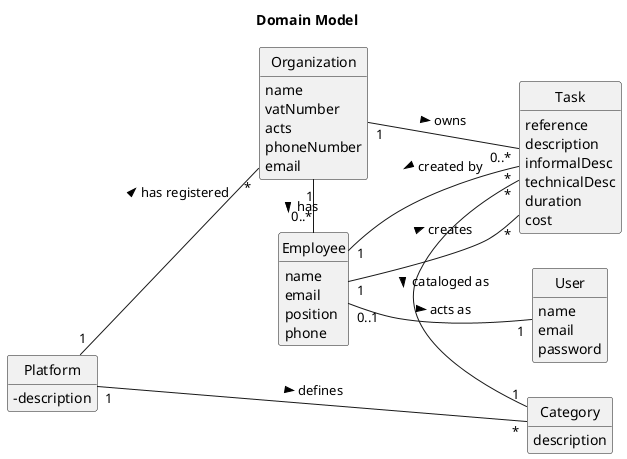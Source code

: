 @startuml
skinparam monochrome true
skinparam packageStyle rectangle
skinparam shadowing false

left to right direction

skinparam classAttributeIconSize 0

hide circle
hide methods

title Domain Model

class Platform {
  -description
}

class Organization {
    name
    vatNumber
    acts
    phoneNumber
    email
}

class Task {
    reference
    description
    informalDesc
    technicalDesc
    duration
    cost
}

class Category {
    description
}

class Employee {
    name
    email
    position
    phone
}

class User {
    name
    email
    password
}

Platform "1" -- "*" Organization : has registered >
Platform "1" -- "*" Category : defines >
Organization "1" - "0..*" Employee : has >
Organization "1" - "0..*" Task: owns >
Task "*" -- "1" Employee: created by >
Employee "1" -- "*" Task : creates >
Employee "0..1" -- "1" User: acts as >
Task "*" - "1" Category: cataloged as >
@enduml